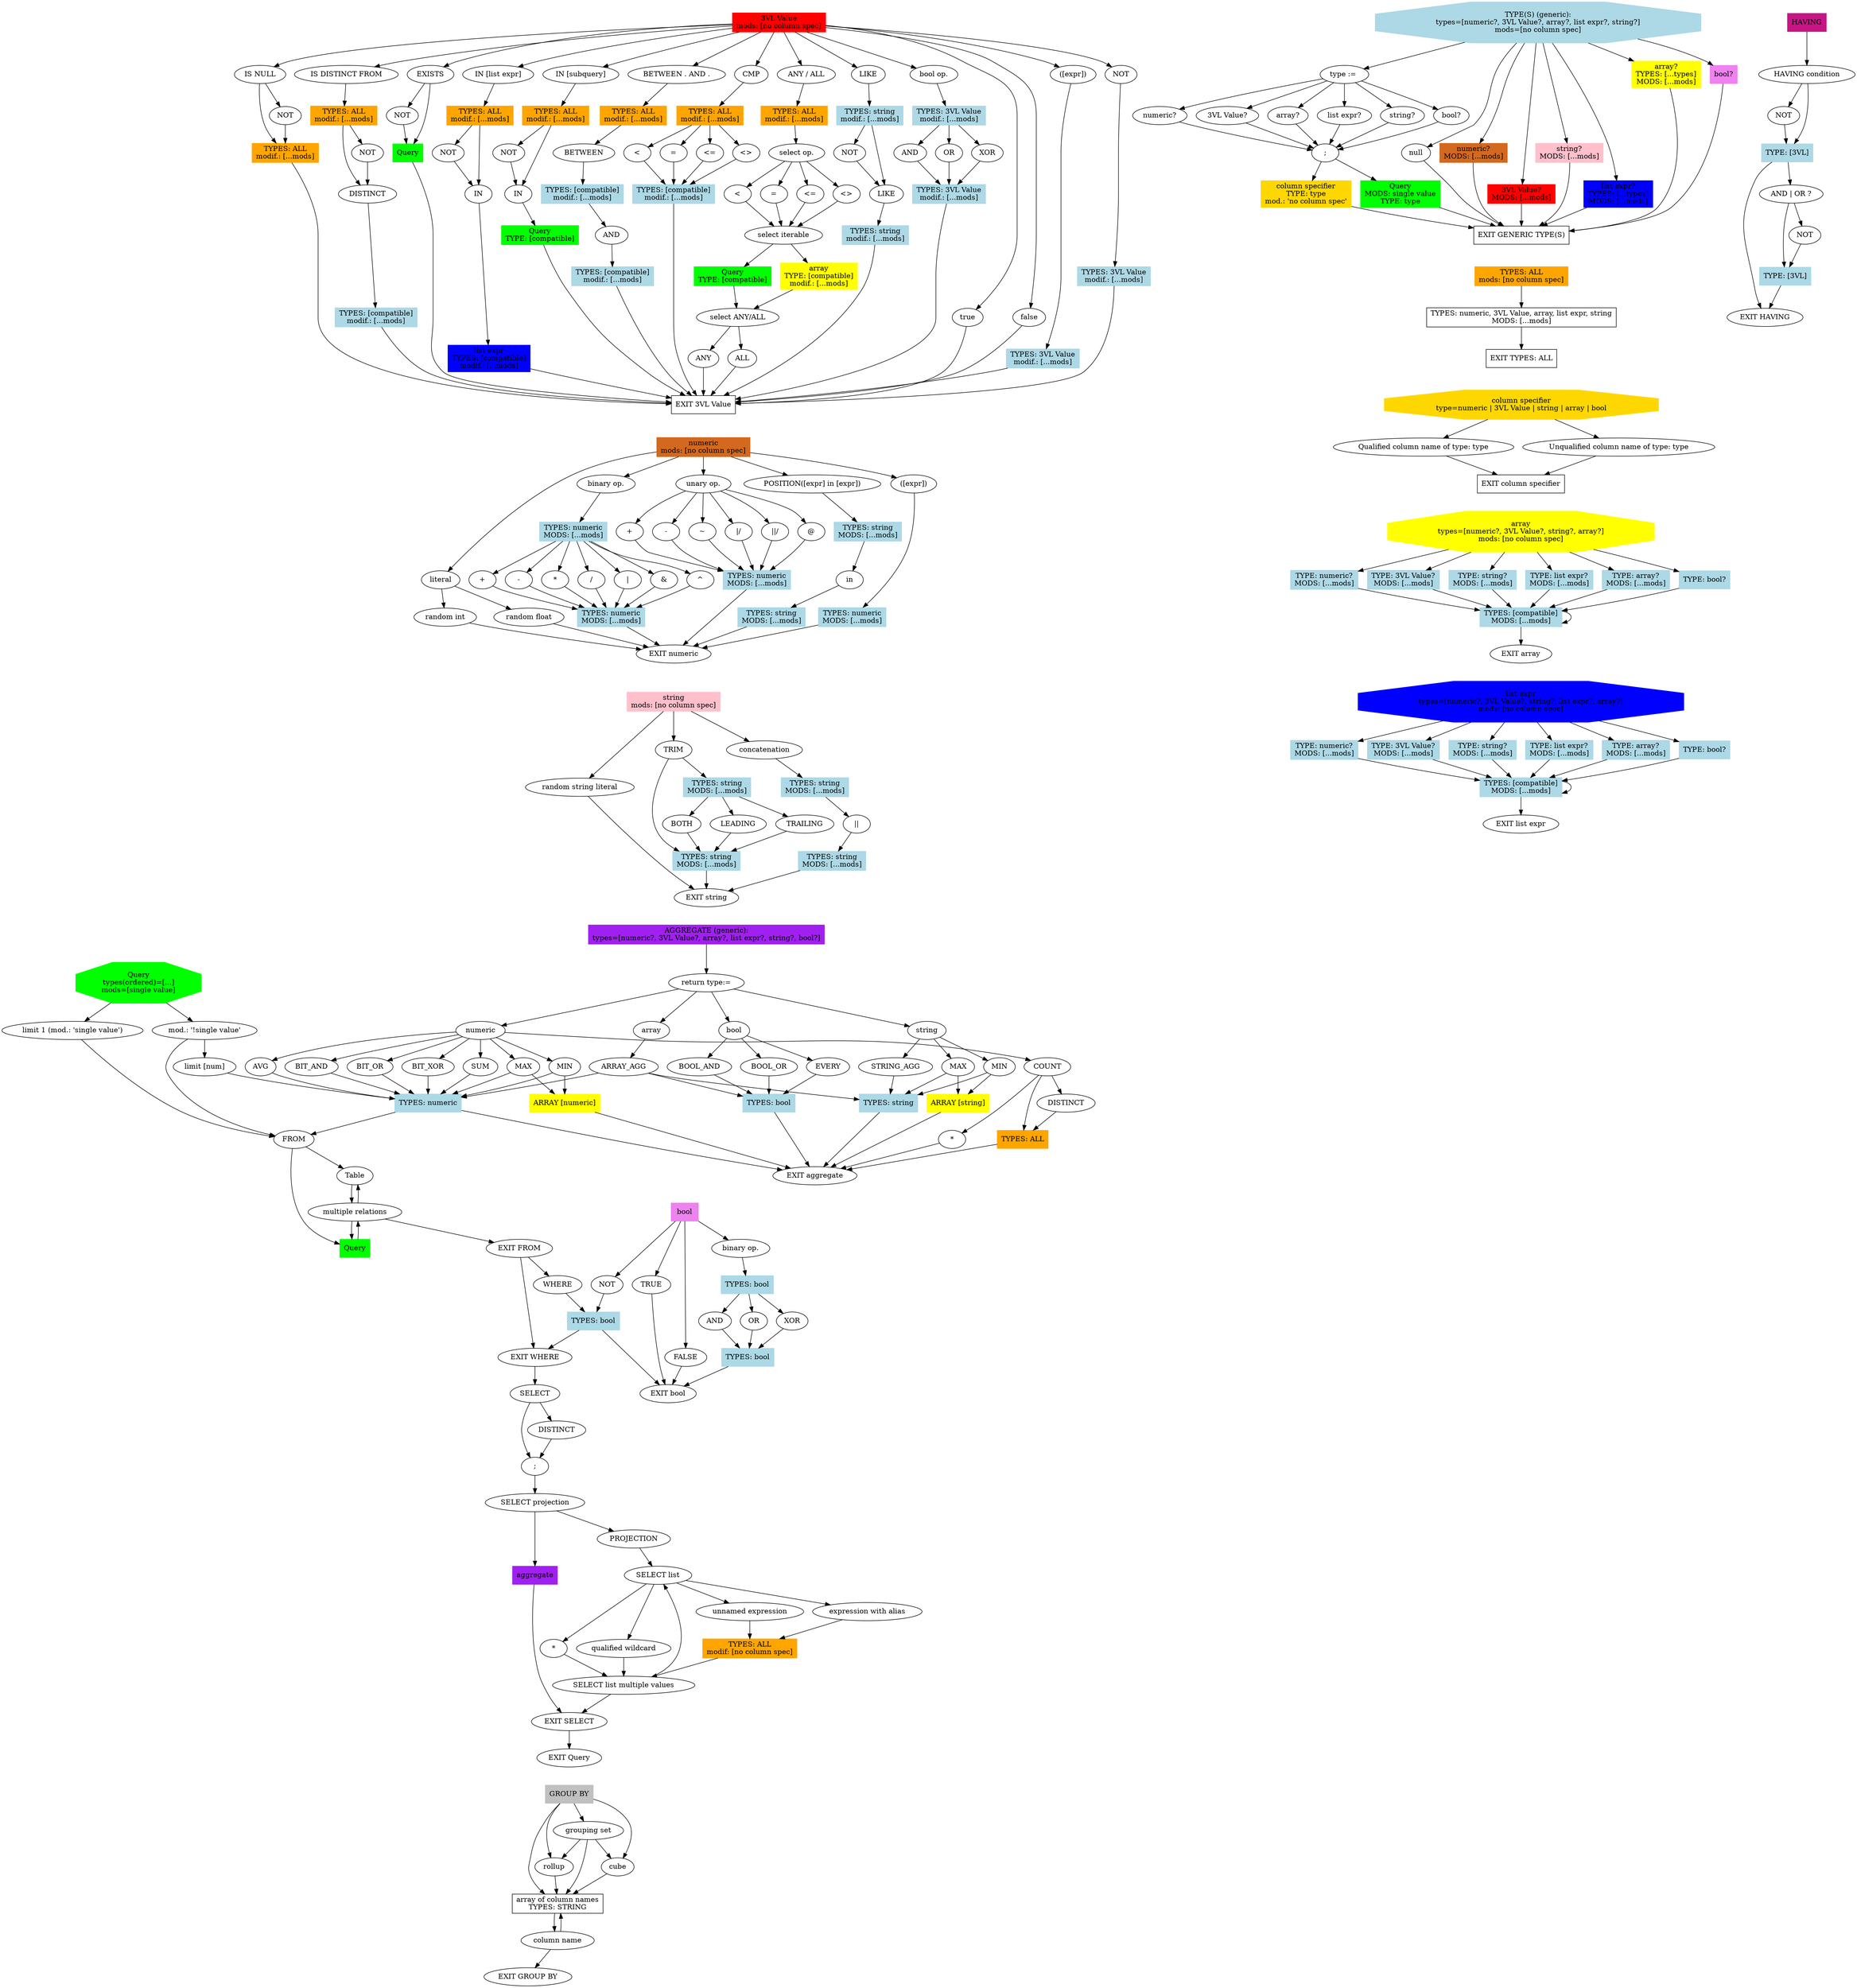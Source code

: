 # Structure is ALWAYS as follows:
# 1. General rule is place function definitions inside their own subgraphs.
# 2. Functional node begins from the node_name node.

# 3. Function definitions look as follows:
# 1) Node with parameters:
# subgraph def_{node_name} {
#     {node_name} [
#         TYPES="[{type_name}, ...]" OR "[any]" OR "[known]" OR "[compatible]",
#         TYPE="{type_name}, ..." OR "known",
#         MODS="[{mod_name}, ...]" OR "[...]" (passes all argument triggers further),
#         ...
#     ]
#     ...
# }
# TYPE, TYPES and MOD in definitions are only for type-checking.
# All specified types of modifiers (TYPE, TYPES, MOD) are required to be passed by caller.
# If TYPES="[any]", all types are selected.
# If TYPES="[compatible]" or TYPES="[known]", the types are popped from the reprective stacks.
# from the respective stacks

# 4. Optional node (with a question mark at the end in definition label):
# {node_name} [OPTIONAL="option_name"]
# option_name is the name of an option listed in function declaration.
# The node will be turned off or on respective to the function call parameters.

# 5. Exit a callable node:
# EXIT_{node_name} [label="EXIT {node_label}"]

# 6. Call a callable node with params:
# call{caller_num}_{node_name} [TYPES={...}, MODS={...}, ...]
# ... -> call...
# there can be multiple callers, so each caller should have a unique id
# values of TYPES and MOD are exact mathes to those in definition

# 7. Call a callable node without params:
# call{caller_num}_{node_name} [...]
# ... -> call...

# 8. These are ignored:
# 1) ... -> ... [color=none]
# 2) Graphviz params in [] (label, shape...)

# 9. Define a node before referencing it:
# FROM []
# Query -> FROM

# 10. Don't do this:
# ... -> ... -> ...

# 11. subgraph ignore {} is completely ignored

# 12. Do NOT use block comments /* */

# 13 [temporary]. Mark nodes that will generate a literal value with 100%
# probability as node[literal="t"]

# 14. To use modifiers provided in arguments, mark a node with trigger="MOD. NAME", trigger_mode="off" / trigger_mode="on"

digraph G {
    subgraph def_Query {
        Query [TYPES="[any]", MODS="[single value]", label="Query\ntypes(ordered)=[...]\nmods=[single value]", shape=octagon, style=filled, color=green]
        EXIT_Query [label="EXIT Query"]

        FROM []

        single_value_true [label="limit 1 (mod.: 'single value')", trigger="single value", trigger_mode="on"]
        Query -> single_value_true
        single_value_true -> FROM

        single_value_false [label="mod.: '!single value'", trigger="single value", trigger_mode="off"]
        Query -> single_value_false
        single_value_false -> FROM

        limit [label="limit [num]"]
        single_value_false -> limit
        call52_types [TYPES="[numeric]", MODS="[no column spec]", label="TYPES: numeric", shape=rectangle, style=filled, color=lightblue]
        limit -> call52_types
        call52_types -> FROM

        FROM_multiple_relations [label="multiple relations"]

        Table []
        FROM -> Table
        Table -> FROM_multiple_relations
        FROM_multiple_relations -> Table

        call0_Query [label="Query", shape=rectangle, TYPES="[any]", MODS="[]", style=filled, color=green]
        FROM -> call0_Query
        call0_Query -> FROM_multiple_relations
        FROM_multiple_relations -> call0_Query

        EXIT_FROM [label="EXIT FROM"]
        FROM_multiple_relations -> EXIT_FROM

        WHERE [label="WHERE"]
        EXIT_FROM -> WHERE

        call53_types [TYPES="[3VL Value]", label="TYPES: 3VL Value", shape=rectangle, style=filled, color=lightblue]
        WHERE -> call53_types

        SELECT []
        EXIT_WHERE [label="EXIT WHERE"]
        call53_types -> EXIT_WHERE
        EXIT_FROM -> EXIT_WHERE

        SELECT []
        EXIT_SELECT [label="EXIT SELECT"]

        EXIT_WHERE -> SELECT

        // call0_group_by [label="GROUP BY Statement", TYPES="[known]", shape=rectangle, style=filled, color=gray]
        // EXIT_WHERE -> call0_group_by
        // call0_group_by -> SELECT

        SELECT_DISTINCT [label="DISTINCT"]
        // SELECT_PERCENT [label="PERCENT"]
        // SELECT_TOP [label="TOP"]
        // call43_types [TYPES="[numeric]", label="TYPES: numeric", shape=rectangle, style=filled, color=lightblue]
        // SELECT_WITH_TIES [label="WITH TIES"]
        SELECT_distinct_end [label=";"]
        // SELECT_percent_end [label=";"]

        SELECT -> SELECT_DISTINCT
        SELECT_DISTINCT -> SELECT_distinct_end
        SELECT -> SELECT_distinct_end
        // SELECT_distinct_end -> SELECT_TOP
        // SELECT_TOP -> call43_types
        // call43_types -> SELECT_PERCENT
        // SELECT_PERCENT -> SELECT_percent_end
        // call43_types -> SELECT_percent_end
        // SELECT_percent_end -> SELECT_WITH_TIES

        SELECT_projection [label="SELECT projection"]
        PROJECTION[]
        SELECT_projection -> PROJECTION
        // SELECT_WITH_TIES -> SELECT_projection
        SELECT_distinct_end -> SELECT_projection
        // SELECT_percent_end -> SELECT_projection
        //COUNT_wildcard[label="COUNT(*)"]
        //COUNT_distinct[label="DISTINCT"]
        
        call0_aggregate [label="aggregate", TYPES = "[any]", shape="rectagle", style=filled, color=purple]
        SELECT_projection -> call0_aggregate
        call0_aggregate -> EXIT_SELECT

        SELECT_list [label="SELECT list"]
        SELECT_wildcard[label="*"]
        SELECT_qualified_wildcard[label="qualified wildcard"]
        SELECT_unnamed_expr[label="unnamed expression"]
        SELECT_expr_with_alias[label="expression with alias"]
        SELECT_list_multiple_values[label="SELECT list multiple values"]

        PROJECTION -> SELECT_list
        SELECT_list -> SELECT_wildcard
        SELECT_list -> SELECT_qualified_wildcard
        SELECT_list -> SELECT_unnamed_expr
        SELECT_list -> SELECT_expr_with_alias
        call7_types_all [label="TYPES: ALL\nmodif: [no column spec]", MODS="[no column spec]", shape=rectangle, style=filled, color=orange]
        SELECT_unnamed_expr -> call7_types_all
        SELECT_expr_with_alias -> call7_types_all

        // call0_aggregate_function [label="aggregate function*", TYPES="[known]", shape=rectangle, style=filled, color=peru]
        SELECT_wildcard -> SELECT_list_multiple_values // call0_aggregate_function
        SELECT_qualified_wildcard -> SELECT_list_multiple_values // call0_aggregate_function
        // call0_aggregate_function -> SELECT_list_multiple_values
        call7_types_all -> SELECT_list_multiple_values // call0_aggregate_function
        SELECT_list_multiple_values -> EXIT_SELECT
        SELECT_list_multiple_values -> SELECT_list

        // call0_having [label="HAVING", TYPES="[known]", MODS="[]", shape=rectangle, style=filled, color=mediumvioletred]
        // EXIT_SELECT -> call0_having
        // call0_having -> EXIT_Query
        
        EXIT_SELECT -> EXIT_Query
    }

    subgraph def_VAL_3 {
        VAL_3 [shape=rectangle, label="3VL Value\nmods: [no column spec]", MODS="[no column spec]", style=filled, color=red]
        EXIT_VAL_3 [shape=rectangle, label="EXIT 3VL Value"]

        IsNull [label="IS NULL"]
        call0_types_all [label="TYPES: ALL\nmodif.: [...mods]", MODS="[...]", shape=rectangle, style=filled, color=orange]
        VAL_3 -> IsNull
        IsNull -> call0_types_all
        IsNull_not [label="NOT"]
        IsNull -> IsNull_not
        IsNull_not -> call0_types_all
        call0_types_all -> EXIT_VAL_3

        IsDistinctFrom [label="IS DISTINCT FROM"]
        call1_types_all [label="TYPES: ALL\nmodif.: [...mods]", MODS="[...]", shape=rectangle, style=filled, color=orange]
        IsDistinctNOT [label="NOT"]
        DISTINCT []
        call21_types [MODS="[...]", TYPES="[compatible]", label="TYPES: [compatible]\nmodif.: [...mods]", shape=rectangle, style=filled, color=lightblue]
        VAL_3 -> IsDistinctFrom
        IsDistinctFrom -> call1_types_all
        call1_types_all -> IsDistinctNOT
        IsDistinctNOT -> DISTINCT
        call1_types_all -> DISTINCT
        DISTINCT -> call21_types
        call21_types -> EXIT_VAL_3

        Exists_not [label="NOT"]
        Exists [label="EXISTS"]
        call2_Query [TYPES="[any]", MODS="[]", label="Query", shape=rectangle, style=filled, color=green]
        VAL_3 -> Exists
        Exists -> call2_Query
        call2_Query -> EXIT_VAL_3
        Exists -> Exists_not
        Exists_not -> call2_Query

        InList[label="IN [list expr]"]
        InListNot [label="NOT"]
        InListIn [label="IN"]
        VAL_3 -> InList
        call2_types_all [label="TYPES: ALL\nmodif.: [...mods]", MODS="[...]", shape=rectangle, style=filled, color=orange]
        InList -> call2_types_all
        call2_types_all -> InListNot
        InListNot -> InListIn
        call2_types_all -> InListIn
        call1_list_expr [TYPES="[compatible]", MODS="[...]", label="list expr\nTYPES: [compatible]\nmodif.: [...mods]", shape=rectangle, style=filled, color=blue]
        InListIn -> call1_list_expr
        call1_list_expr -> EXIT_VAL_3

        InSubquery[label="IN [subquery]"]
        InSubqueryNot [label="NOT"]
        InSubqueryIn [label="IN"]
        call3_types_all [label="TYPES: ALL\nmodif.: [...mods]", MODS="[...]", shape=rectangle, style=filled, color=orange]
        VAL_3 -> InSubquery
        InSubquery -> call3_types_all
        call3_types_all -> InSubqueryNot
        InSubqueryNot -> InSubqueryIn
        call3_types_all -> InSubqueryIn
        call3_Query [TYPES="[compatible]", MODS="[]", label="Query\nTYPE: [compatible]", shape=rectangle, style=filled, color=green]
        InSubqueryIn -> call3_Query
        call3_Query -> EXIT_VAL_3

        Between[label="BETWEEN . AND ."]
        BetweenBetween [label="BETWEEN"]
        BetweenBetweenAnd [label="AND"]
        VAL_3 -> Between
        call4_types_all [label="TYPES: ALL\nmodif.: [...mods]", MODS="[...]", shape=rectangle, style=filled, color=orange]
        Between -> call4_types_all
        call4_types_all -> BetweenBetween
        call22_types [MODS="[...]", TYPES="[compatible]", label="TYPES: [compatible]\nmodif.: [...mods]", shape=rectangle, style=filled, color=lightblue]
        BetweenBetween -> call22_types
        call22_types -> BetweenBetweenAnd
        call23_types [MODS="[...]", TYPES="[compatible]", label="TYPES: [compatible]\nmodif.: [...mods]", shape=rectangle, style=filled, color=lightblue]
        BetweenBetweenAnd -> call23_types
        call23_types -> EXIT_VAL_3

        BinaryComp[label="CMP"]
        BinaryCompLess [label="<"]
        BinaryCompEqual [label="="]
        BinaryCompLessEqual [label="<="]
        BinaryCompUnEqual [label="<>"]
        VAL_3 -> BinaryComp
        call5_types_all [label="TYPES: ALL\nmodif.: [...mods]", MODS="[...]", shape=rectangle, style=filled, color=orange]
        BinaryComp -> call5_types_all
        call24_types [MODS="[...]", TYPES="[compatible]", label="TYPES: [compatible]\nmodif.: [...mods]", shape=rectangle, style=filled, color=lightblue]
        call5_types_all -> BinaryCompLess
        BinaryCompLess -> call24_types
        call5_types_all -> BinaryCompEqual
        BinaryCompEqual -> call24_types
        call5_types_all -> BinaryCompLessEqual
        BinaryCompLessEqual -> call24_types
        call5_types_all -> BinaryCompUnEqual
        BinaryCompUnEqual -> call24_types
        call24_types -> EXIT_VAL_3

        AnyAll[label="ANY / ALL"]
        AnyAllSelectOp[label="select op."]
        AnyAllLess [label="<"]
        AnyAllEqual [label="="]
        AnyAllLessEqual [label="<="]
        AnyAllUnEqual [label="<>"]
        AnyAllSelectIter[label="select iterable"]
        AnyAllAnyAll[label="select ANY/ALL"]
        AnyAllAnyAllAny[label="ANY"]
        AnyAllAnyAllAll[label="ALL"]
        VAL_3 -> AnyAll
        call6_types_all [label="TYPES: ALL\nmodif.: [...mods]", MODS="[...]", shape=rectangle, style=filled, color=orange]
        AnyAll -> call6_types_all
        call6_types_all -> AnyAllSelectOp
        AnyAllSelectOp -> AnyAllLess
        AnyAllLess -> AnyAllSelectIter
        AnyAllSelectOp -> AnyAllEqual
        AnyAllEqual -> AnyAllSelectIter
        AnyAllSelectOp -> AnyAllLessEqual
        AnyAllLessEqual -> AnyAllSelectIter
        AnyAllSelectOp -> AnyAllUnEqual
        AnyAllUnEqual -> AnyAllSelectIter
        call4_Query [TYPES="[compatible]", label="Query\nTYPE: [compatible]", shape=rectangle, style=filled, color=green]
        AnyAllSelectIter -> call4_Query
        call4_Query -> AnyAllAnyAll
        call1_array [TYPES="[compatible]", MODS="[...]", label="array\nTYPE: [compatible]\nmodif.: [...mods]", shape=rectangle, style=filled, color=yellow]
        AnyAllSelectIter -> call1_array
        call1_array -> AnyAllAnyAll
        AnyAllAnyAll -> AnyAllAnyAllAny
        AnyAllAnyAllAny -> EXIT_VAL_3
        AnyAllAnyAll -> AnyAllAnyAllAll
        AnyAllAnyAllAll -> EXIT_VAL_3

        BinaryStringLike[label="LIKE"]
        BinaryStringLikeNot [label="NOT"]
        BinaryStringLikeIn [label="LIKE"]
        VAL_3 -> BinaryStringLike
        call25_types [MODS="[...]", TYPES="[string]", label="TYPES: string\nmodif.: [...mods]", shape=rectangle, style=filled, color=lightblue]
        BinaryStringLike -> call25_types
        call25_types -> BinaryStringLikeNot
        BinaryStringLikeNot -> BinaryStringLikeIn
        call25_types -> BinaryStringLikeIn
        call26_types [MODS="[...]", TYPES="[string]", label="TYPES: string\nmodif.: [...mods]", shape=rectangle, style=filled, color=lightblue]
        BinaryStringLikeIn -> call26_types
        call26_types -> EXIT_VAL_3

        BinaryBooleanOpV3[label="bool op."]
        BinaryBooleanOpV3AND [label="AND"]
        BinaryBooleanOpV3OR [label="OR"]
        BinaryBooleanOpV3XOR [label="XOR"]
        VAL_3 -> BinaryBooleanOpV3
        call27_types [MODS="[...]", TYPES="[3VL Value]", label="TYPES: 3VL Value\nmodif.: [...mods]", shape=rectangle, style=filled, color=lightblue]
        BinaryBooleanOpV3 -> call27_types
        call27_types -> BinaryBooleanOpV3AND
        call28_types [MODS="[...]", TYPES="[3VL Value]", label="TYPES: 3VL Value\nmodif.: [...mods]", shape=rectangle, style=filled, color=lightblue]
        BinaryBooleanOpV3AND -> call28_types
        call27_types -> BinaryBooleanOpV3OR
        BinaryBooleanOpV3OR -> call28_types
        call27_types -> BinaryBooleanOpV3XOR
        BinaryBooleanOpV3XOR -> call28_types
        call28_types -> EXIT_VAL_3

        true [literal="t"]
        VAL_3 -> true
        true -> EXIT_VAL_3
        false [literal="t"]
        VAL_3 -> false
        false -> EXIT_VAL_3

        Nested_VAL_3[label="([expr])"]
        VAL_3 -> Nested_VAL_3
        call29_types [MODS="[...]", TYPES="[3VL Value]", label="TYPES: 3VL Value\nmodif.: [...mods]", shape=rectangle, style=filled, color=lightblue]
        Nested_VAL_3 -> call29_types
        call29_types -> EXIT_VAL_3

        UnaryNot_VAL_3[label="NOT"]
        call30_types [MODS="[...]", TYPES="[3VL Value]", label="TYPES: 3VL Value\nmodif.: [...mods]", shape=rectangle, style=filled, color=lightblue]
        VAL_3 -> UnaryNot_VAL_3
        UnaryNot_VAL_3 -> call30_types
        call30_types -> EXIT_VAL_3
    }

    subgraph def_numeric {
        numeric [shape=rectangle, label="numeric\nmods: [no column spec]", MODS="[no column spec]", style=filled, color=chocolate]
        EXIT_numeric [label="EXIT numeric"]

        numeric_literal[label="literal", literal="t"]
        numeric -> numeric_literal
        numeric_literal_int[label="random int", literal="t"]
        numeric_literal -> numeric_literal_int
        numeric_literal_int -> EXIT_numeric
        numeric_literal_float[label="random float", literal="t"]
        numeric_literal -> numeric_literal_float
        numeric_literal_float -> EXIT_numeric

        BinaryNumericOp[label="binary op."]
        call47_types [TYPES="[numeric]", MODS="[...]", label="TYPES: numeric\nMODS: [...mods]", shape=rectangle, style=filled, color=lightblue]
        numeric -> BinaryNumericOp
        call48_types [TYPES="[numeric]", MODS="[...]", label="TYPES: numeric\nMODS: [...mods]", shape=rectangle, style=filled, color=lightblue]
        BinaryNumericOp -> call48_types
        binary_numeric_plus [label="+"]
        call48_types -> binary_numeric_plus
        binary_numeric_plus -> call47_types
        binary_numeric_minus [label="-"]
        call48_types -> binary_numeric_minus
        binary_numeric_minus -> call47_types
        binary_numeric_mul [label="*"]
        call48_types -> binary_numeric_mul
        binary_numeric_mul -> call47_types
        binary_numeric_div [label="/"]
        call48_types -> binary_numeric_div
        binary_numeric_div -> call47_types
        binary_numeric_bin_or [label="|"]
        call48_types -> binary_numeric_bin_or
        binary_numeric_bin_or -> call47_types
        binary_numeric_bin_and [label="&"]
        call48_types -> binary_numeric_bin_and
        binary_numeric_bin_and -> call47_types
        binary_numeric_bin_xor [label="^"]
        call48_types -> binary_numeric_bin_xor
        binary_numeric_bin_xor -> call47_types
        call47_types -> EXIT_numeric

        UnaryNumericOp [label="unary op."]
        call1_types [TYPES="[numeric]", MODS="[...]", label="TYPES: numeric\nMODS: [...mods]", shape=rectangle, style=filled, color=lightblue]
        numeric -> UnaryNumericOp
        unary_numeric_plus[label="+"]
        UnaryNumericOp -> unary_numeric_plus
        unary_numeric_plus -> call1_types
        unary_numeric_minus[label="-"]
        UnaryNumericOp -> unary_numeric_minus
        unary_numeric_minus -> call1_types
        unary_numeric_bin_not [label="~"]
        UnaryNumericOp -> unary_numeric_bin_not
        unary_numeric_bin_not -> call1_types
        unary_numeric_sq_root [label="|/"]
        UnaryNumericOp -> unary_numeric_sq_root
        unary_numeric_sq_root -> call1_types
        unary_numeric_cub_root [label="||/"]
        UnaryNumericOp -> unary_numeric_cub_root
        unary_numeric_cub_root -> call1_types
        // unary_numeric_postfix_fact [label="!"]         // THESE 2 WERE REMOVED FROM POSTGRESQL
        // UnaryNumericOp -> unary_numeric_postfix_fact
        // unary_numeric_postfix_fact -> call1_types
        // unary_numeric_prefix_fact [label="!!"]
        // UnaryNumericOp -> unary_numeric_prefix_fact
        // unary_numeric_prefix_fact -> call1_types
        unary_numeric_abs [label="@"]
        UnaryNumericOp -> unary_numeric_abs
        unary_numeric_abs -> call1_types
        call1_types -> EXIT_numeric

        numeric_string_Position[label="POSITION([expr] in [expr])"]
        numeric -> numeric_string_Position
        call2_types [TYPES="[string]", MODS="[...]", label="TYPES: string\nMODS: [...mods]", shape=rectangle, style=filled, color=lightblue]
        numeric_string_Position -> call2_types
        string_position_in [label="in"]
        call2_types -> string_position_in
        call3_types [TYPES="[string]", MODS="[...]", label="TYPES: string\nMODS: [...mods]", shape=rectangle, style=filled, color=lightblue]
        string_position_in -> call3_types
        call3_types -> EXIT_numeric

        Nested_numeric[label="([expr])"]
        numeric -> Nested_numeric
        call4_types [TYPES="[numeric]", MODS="[...]", label="TYPES: numeric\nMODS: [...mods]", shape=rectangle, style=filled, color=lightblue]
        Nested_numeric -> call4_types
        call4_types -> EXIT_numeric
    }

    subgraph def_string {
        string [label="string\nmods: [no column spec]", MODS="[no column spec]", shape=rectangle, style=filled, color=pink]
        EXIT_string [label="EXIT string"]

        string_literal [label="random string literal", literal="t"]
        string -> string_literal
        string_literal -> EXIT_string

        string_trim[label="TRIM"]
        string -> string_trim
        call5_types [TYPES="[string]", MODS="[...]", label="TYPES: string\nMODS: [...mods]", shape=rectangle, style=filled, color=lightblue]
        string_trim -> call5_types
        call6_types [TYPES="[string]", MODS="[...]", label="TYPES: string\nMODS: [...mods]", shape=rectangle, style=filled, color=lightblue]
        string_trim -> call6_types
        BOTH []
        call6_types -> BOTH
        BOTH -> call5_types
        LEADING []
        call6_types -> LEADING
        LEADING -> call5_types
        TRAILING []
        call6_types -> TRAILING
        TRAILING -> call5_types
        call5_types -> EXIT_string

        string_concat [label="concatenation"]
        string -> string_concat
        call7_types [TYPES="[string]", MODS="[...]", label="TYPES: string\nMODS: [...mods]", shape=rectangle, style=filled, color=lightblue]
        string_concat -> call7_types
        string_concat_concat [label="||"]
        call7_types -> string_concat_concat
        call8_types [TYPES="[string]", MODS="[...]", label="TYPES: string\nMODS: [...mods]", shape=rectangle, style=filled, color=lightblue]
        string_concat_concat -> call8_types
        call8_types -> EXIT_string

        // string_substring[label="substring"]
        // string -> string_substring
        // call9_types [TYPES="[string]", MODS="[...]", label="TYPES: string\nMODS: [...mods]", shape=rectangle, style=filled, color=lightblue]
        // string_substring -> call9_types
        // string_substr_numeric_from_from[label="from"]
        // call9_types -> string_substr_numeric_from_from
        // call10_types [TYPES="[numeric]", MODS="[...]", label="TYPES: numeric\nMODS: [...mods]", shape=rectangle, style=filled, color=lightblue]
        // string_substr_numeric_from_from -> call10_types
        // call10_types -> EXIT_string
        // string_substr_numeric_len_len [label="length"]
        // call10_types -> string_substr_numeric_len_len
        // call11_types [TYPES="[numeric]", MODS="[...]", label="TYPES: numeric\nMODS: [...mods]", shape=rectangle, style=filled, color=lightblue]
        // string_substr_numeric_len_len -> call11_types
        // call11_types -> EXIT_string
    }
    
    subgraph def_bool {
        bool [label="bool", shape=rectangle, style=filled, color=violet]
        EXIT_bool [label = "EXIT bool"]
        
        bool_true [label="TRUE"]
        bool_false [label="FALSE"]
        
        bool -> bool_true
        bool -> bool_false
        bool_true -> EXIT_bool
        bool_false -> EXIT_bool
        
        BinaryBoolOp [label = "binary op."]
        BoolAnd [label="AND"]
        BoolOr [label="OR"]
        BoolXor [label = "XOR"]
        BoolNot [label = "NOT"]
        
        call53_types [TYPES="[bool]", label="TYPES: bool", shape=rectangle, style=filled, color=lightblue]
        bool -> BoolNot
        BoolNot -> call53_types
        call53_types -> EXIT_bool
        
        call54_types [TYPES="[bool]", label="TYPES: bool", shape=rectangle, style=filled, color=lightblue]
        bool -> BinaryBoolOp
        BinaryBoolOp -> call54_types
        call54_types -> BoolOr
        call54_types -> BoolXor
        call54_types -> BoolAnd
        
        call55_types [TYPES="[bool]", label="TYPES: bool", shape=rectangle, style=filled, color=lightblue]
        BoolOr -> call55_types
        BoolXor -> call55_types
        BoolAnd -> call55_types
        call55_types -> EXIT_bool
    }
    
    subgraph def_types {
        types [TYPES="[numeric, 3VL Value, array, list expr, string]", MODS="[no column spec]", label="TYPE(S) (generic):\ntypes=[numeric?, 3VL Value?, array?, list expr?, string?]\nmods=[no column spec]", shape=octagon, style=filled, color=lightblue]
        EXIT_types [label="EXIT GENERIC TYPE(S)", shape=rectangle]

        types_select_type[label="type := "]
        types_select_type_end[label=";"]
        types -> types_select_type
        types_select_type_numeric[OPTIONAL="numeric", label="numeric?"]
        types_select_type -> types_select_type_numeric
        types_select_type_numeric -> types_select_type_end
        types_select_type_3vl[OPTIONAL="3VL Value", label="3VL Value?"]
        types_select_type -> types_select_type_3vl
        types_select_type_3vl -> types_select_type_end
        types_select_type_array[OPTIONAL="array", label="array?"]
        types_select_type -> types_select_type_array
        types_select_type_array -> types_select_type_end
        types_select_type_list_expr[OPTIONAL="list expr", label="list expr?"]
        types_select_type -> types_select_type_list_expr
        types_select_type_list_expr -> types_select_type_end
        types_select_type_string[OPTIONAL="string", label="string?"]
        types_select_type -> types_select_type_string
        types_select_type_string -> types_select_type_end
        types_select_type_bool[OPTIONAL="bool", label="bool?"]
        types_select_type -> types_select_type_bool
        types_select_type_bool -> types_select_type_end


        call0_column_spec [TYPE="known", trigger="no column spec", trigger_mode="off", label="column specifier\nTYPE: type\nmod.: 'no column spec'", shape=rectangle, style=filled, color=gold]
        types_select_type_end -> call0_column_spec
        call0_column_spec -> EXIT_types

        call1_Query [TYPES="[known]", MODS="[single value]", label="Query\nMODS: single value\nTYPE: type", shape=rectangle, style=filled, color=green]
        types_select_type_end -> call1_Query
        call1_Query -> EXIT_types

        types_null [label="null"]
        types -> types_null
        types_null -> EXIT_types

        call0_numeric [OPTIONAL="numeric", label="numeric?\nMODS: [...mods]", MODS="[...]", shape=rectangle, style=filled, color=chocolate]
        types -> call0_numeric
        call0_numeric -> EXIT_types

        call1_VAL_3 [OPTIONAL="3VL Value", label="3VL Value?\nMODS: [...mods]", MODS="[...]", shape=rectangle, style=filled, color=red]
        types -> call1_VAL_3
        call1_VAL_3 -> EXIT_types

        call0_string [OPTIONAL="string", label="string?\nMODS: [...mods]", MODS="[...]", shape=rectangle, style=filled, color=pink]
        types -> call0_string
        call0_string -> EXIT_types

        call0_list_expr [OPTIONAL="list expr", TYPES="[known]", MODS="[...]", label="list expr?\nTYPES: [...types]\nMODS: [...mods]", shape=rectangle, style=filled, color=blue]
        types -> call0_list_expr
        call0_list_expr -> EXIT_types

        call0_array [OPTIONAL="array", TYPES="[known]", MODS="[...]", label="array?\nTYPES: [...types]\nMODS: [...mods]", shape=rectangle, style=filled, color=yellow]
        types -> call0_array
        call0_array -> EXIT_types
        
        call0_bool [OPTIONAL="bool", label="bool?", shape=rectangle, style=filled, color=violet]
        types -> call0_bool
        call0_bool -> EXIT_types
    }

    subgraph def_types_all {
        types_all [label="TYPES: ALL\nmods: [no column spec]", MODS="[no column spec]", shape=rectangle, style=filled, color=orange]
        EXIT_types_all [label="EXIT TYPES: ALL", shape=rectangle]

        call0_types [TYPES="[numeric, 3VL Value, array, list expr, string]", MODS="[...]", label="TYPES: numeric, 3VL Value, array, list expr, string\nMODS: [...mods]", shape=rectangle]
        types_all -> call0_types
        call0_types -> EXIT_types_all
    }

    subgraph def_column_spec {
        column_spec [TYPE="numeric, 3VL Value, string, array, bool", label="column specifier\ntype=numeric | 3VL Value | string | array | bool", shape=octagon, style=filled, color=gold]
        EXIT_column_spec [label="EXIT column specifier", shape=rectangle]

        qualified_name [label="Qualified column name of type: type"]
        column_spec -> qualified_name
        qualified_name -> EXIT_column_spec
        unqualified_name [label="Unqualified column name of type: type"]
        column_spec -> unqualified_name
        unqualified_name -> EXIT_column_spec
    }

    subgraph def_array {
        array [TYPES="[numeric, 3VL Value, string, list expr, array]", MODS="[no column spec]", label="array\ntypes=[numeric?, 3VL Value?, string?, array?]\nmods: [no column spec]", shape=octagon, style=filled, color=yellow]
        EXIT_array[label="EXIT array"]

        call50_types [TYPES="[compatible]", label="TYPES: [compatible]\nMODS: [...mods]", MODS="[...]", shape=rectangle, style=filled, color=lightblue]
        call50_types -> call50_types

        call12_types [OPTIONAL="numeric", TYPES="[numeric]", label="TYPE: numeric?\nMODS: [...mods]", MODS="[...]", shape=rectangle, style=filled, color=lightblue]
        array -> call12_types
        call12_types -> call50_types

        call13_types [OPTIONAL="3VL Value", TYPES="[3VL Value]", label="TYPE: 3VL Value?\nMODS: [...mods]", MODS="[...]", shape=rectangle, style=filled, color=lightblue]
        array -> call13_types
        call13_types -> call50_types

        call31_types [OPTIONAL="string", TYPES="[string]", label="TYPE: string?\nMODS: [...mods]", MODS="[...]", shape=rectangle, style=filled, color=lightblue]
        array -> call31_types
        call31_types -> call50_types

        call51_types [OPTIONAL="list expr", TYPES="[list expr]", label="TYPE: list expr?\nMODS: [...mods]", MODS="[...]", shape=rectangle, style=filled, color=lightblue]
        array -> call51_types
        call51_types -> call50_types

        call14_types [OPTIONAL="array", TYPES="[array]", label="TYPE: array?\nMODS: [...mods]", MODS="[...]", shape=rectangle, style=filled, color=lightblue]
        array -> call14_types
        call14_types -> call50_types
        
        call60_types [OPTIONAL="bool", TYPES="[bool]", label="TYPE: bool?", shape=rectangle, style=filled, color=lightblue]
        array -> call60_types
        call60_types -> call50_types

        call50_types -> EXIT_array
    }

    subgraph def_list_expr {
        list_expr[TYPES="[numeric, 3VL Value, string, list expr, array, bool]", MODS="[no column spec]", label="list expr\ntypes=[numeric?, 3VL Value?, string?, list expr?, array?]\nmods: [no column spec]", shape=octagon, style=filled, color=blue]
        EXIT_list_expr[label="EXIT list expr"]

        call49_types [TYPES="[compatible]", label="TYPES: [compatible]\nMODS: [...mods]", MODS="[...]", shape=rectangle, style=filled, color=lightblue]

        call16_types [OPTIONAL="numeric", TYPES="[numeric]", label="TYPE: numeric?\nMODS: [...mods]", MODS="[...]", shape=rectangle, style=filled, color=lightblue]
        list_expr -> call16_types
        call16_types -> call49_types

        call17_types [OPTIONAL="3VL Value", TYPES="[3VL Value]", label="TYPE: 3VL Value?\nMODS: [...mods]", MODS="[...]", shape=rectangle, style=filled, color=lightblue]
        list_expr -> call17_types
        call17_types -> call49_types

        call18_types [OPTIONAL="string", TYPES="[string]", label="TYPE: string?\nMODS: [...mods]", MODS="[...]", shape=rectangle, style=filled, color=lightblue]
        list_expr -> call18_types
        call18_types -> call49_types

        call19_types [OPTIONAL="list expr", TYPES="[list expr]", label="TYPE: list expr?\nMODS: [...mods]", MODS="[...]", shape=rectangle, style=filled, color=lightblue]
        list_expr -> call19_types
        call19_types -> call49_types

        call20_types [OPTIONAL="array", TYPES="[array]", label="TYPE: array?\nMODS: [...mods]", MODS="[...]", shape=rectangle, style=filled, color=lightblue]
        list_expr -> call20_types
        call20_types -> call49_types
        
        call59_types [OPTIONAL="bool", TYPES="[bool]", label="TYPE: bool?", shape=rectangle, style=filled, color=lightblue]
        list_expr -> call59_types
        call59_types -> call49_types

        call49_types -> call49_types
        call49_types -> EXIT_list_expr
    }

    subgraph def_group_by {
        group_by [label="GROUP BY", shape=rectangle, style=filled, color=gray]
        EXIT_group_by [label="EXIT GROUP BY"]

        grouping_rollup [label="rollup"]
        group_by -> grouping_rollup

        grouping_cube [label="cube"]
        group_by -> grouping_cube

        grouping_set [label="grouping set"]
        group_by -> grouping_set

        //columns must appear in FROM, but not necesserily in SELECT
        group_by_col_list [label="array of column names\nTYPES: STRING", TYPES="string", shape=rectangle]
        group_by -> group_by_col_list

        grouping_set -> group_by_col_list
        grouping_set -> grouping_cube
        grouping_set -> grouping_rollup

        grouping_rollup -> group_by_col_list
        grouping_cube -> group_by_col_list

        column_name [label="column name"]
        group_by_col_list -> column_name
        column_name -> group_by_col_list

        column_name -> EXIT_group_by
    }

    subgraph def_having {
        having [label="HAVING", shape=rectangle, style=filled, color=mediumvioletred]
        EXIT_having [label="EXIT HAVING"]

        having_condition [label="HAVING condition"]
        having -> having_condition

        having_not [label="NOT"]
        call45_types [TYPES="[3VL Value]", label="TYPE: [3VL]", shape=rectangle, style=filled, color=lightblue]
        call46_types [TYPES="[3VL Value]", label="TYPE: [3VL]", shape=rectangle, style=filled, color=lightblue]
        having_logical_expr [label="AND | OR ?"]

        having_condition -> having_not
        having_condition -> call45_types

        call45_types -> having_logical_expr
        having_not -> call45_types

        having_not_optional [label="NOT"]
        having_logical_expr -> having_not_optional
        having_not_optional -> call46_types
        having_logical_expr -> call46_types

        call45_types -> EXIT_having
        call46_types -> EXIT_having
    }       

    subgraph def_aggregate {
        aggregate [TYPES="[numeric, array, string, bool]", label="AGGREGATE (generic):\ntypes=[numeric?, 3VL Value?, array?, list expr?, string?, bool?]", shape=rectangle, style=filled, color=purple]        
        EXIT_aggregate [label="EXIT aggregate"]
        
        aggregate_select_return_type [label="return type:="]
        //TODO make these types an "OPTION"
        aggregate -> aggregate_select_return_type
        aggregate_select_type_numeric[OPTIONAL="numeric", label="numeric"]
        aggregate_select_type_array[OPTIONAL="array", label="array"]
        aggregate_select_type_string[OPTIONAL="string", label="string"]
        aggregate_select_type_bool[OPTIONAL="bool", label="bool"]

        aggregate_select_return_type -> aggregate_select_type_numeric
        aggregate_select_return_type -> aggregate_select_type_array
        aggregate_select_return_type -> aggregate_select_type_string
        aggregate_select_return_type -> aggregate_select_type_bool
        
        call56_types [TYPES="[bool]", label="TYPES: bool", shape=rectangle, style=filled, color=lightblue]
        //call57_types [TYPES="[array]", label="TYPES: array", shape=rectangle, style=filled, color=lightblue]
        call52_types [TYPES="[numeric]", label="TYPES: numeric", shape=rectangle, style=filled, color=lightblue]
        //call58_types [TYPES="[string]", label="TYPES: string", shape=rectangle, style=filled, color=lightblue]
        //call62_types [TYPES="[numeric]", label="TYPES: numeric", shape=rectangle, style=filled, color=lightblue]
        call63_types [TYPES="[string]", label="TYPES: string", shape=rectangle, style=filled, color=lightblue]
        call56_types -> EXIT_aggregate
        call52_types -> EXIT_aggregate
        //call57_types -> EXIT_aggregate  
        call63_types -> EXIT_aggregate

        ARRAY_AGG[]
        aggregate_select_type_array -> ARRAY_AGG
        ARRAY_AGG -> call52_types //numeric
        ARRAY_AGG -> call63_types //string
        ARRAY_AGG -> call56_types //bool 
        
        AVG[]
        aggregate_select_type_numeric -> AVG
        AVG -> call52_types
        
        BIT_AND[]
        aggregate_select_type_numeric -> BIT_AND
        BIT_AND -> call52_types

        BIT_OR[]
        aggregate_select_type_numeric -> BIT_OR
        BIT_OR -> call52_types

        BIT_XOR[]
        aggregate_select_type_numeric -> BIT_XOR
        BIT_XOR -> call52_types

        SUM[]
        aggregate_select_type_numeric -> SUM
        SUM -> call52_types

        BOOL_AND[]
        aggregate_select_type_bool -> BOOL_AND
        BOOL_AND -> call56_types

        BOOL_OR[]
        aggregate_select_type_bool -> BOOL_OR
        BOOL_OR -> call56_types

        EVERY[]
        aggregate_select_type_bool -> EVERY
        EVERY -> call56_types

        MAX_string[label = "MAX"]
        //aggregate_select_type_numeric -> MAX
        //max_min_numeric -> call52_types
        //max_min_numeric -> call57_types
        call2_array [TYPES="[string]", label = "ARRAY [string]", shape=rectangle, style=filled, color=yellow]
        call2_array -> EXIT_aggregate
        MAX_string -> call2_array
        aggregate_select_type_string -> MAX_string
        MAX_string -> call63_types

        MIN_string[label="MIN"]
        //aggregate_select_type_numeric -> MIN
        MIN_string -> call2_array
        aggregate_select_type_string -> MIN_string
        MIN_string -> call63_types


        MAX_numeric[label = "MAX"]
        //aggregate_select_type_numeric -> MAX
        //max_min_numeric -> call52_types
        //max_min_numeric -> call57_types
        aggregate_select_type_numeric -> MAX_numeric
        MAX_numeric -> call52_types
        call3_array [TYPES="[numeric]", label = "ARRAY [numeric]", shape=rectangle, style=filled, color=yellow]
        MAX_numeric -> call3_array
        call3_array -> EXIT_aggregate

        MIN_numeric[label="MIN"]
        //aggregate_select_type_numeric -> MIN
        aggregate_select_type_numeric -> MIN_numeric
        MIN_numeric -> call52_types
        MIN_numeric -> call3_array
    

        STRING_AGG[]
        aggregate_select_type_string -> STRING_AGG
        STRING_AGG -> call63_types
        
        COUNT[]
        aggregate_select_type_numeric -> COUNT
        COUNT_wildcard[label="*"]
        COUNT_distinct[label="DISTINCT"]
        call8_types_all [TYPES="[any]", label="TYPES: ALL", shape=rectangle, style=filled, color=orange]
        COUNT -> COUNT_wildcard
        COUNT -> COUNT_distinct
        COUNT -> call8_types_all
        COUNT_distinct -> call8_types_all
        call8_types_all -> EXIT_aggregate
        COUNT_wildcard -> EXIT_aggregate
        
        
    }
    
    subgraph ignore {
        EXIT_VAL_3 -> numeric [color=none]
        EXIT_numeric -> string [color=none]
        EXIT_types -> types_all [color=none]
        EXIT_types_all -> column_spec [color=none]
        EXIT_column_spec -> array [color=none]
        EXIT_array -> list_expr[color=none]
        EXIT_Query -> group_by [color=none]
        EXIT_group_by -> SELECT_projection [color=none]
        EXIT_string -> aggregate [color=none]
        EXIT_aggregate -> bool [color=none]
    }
}